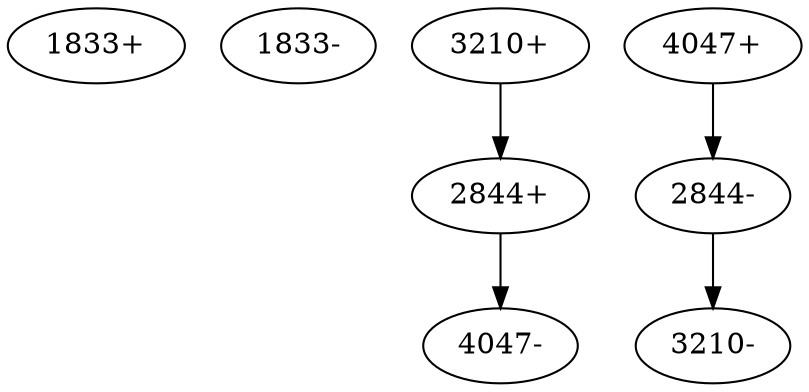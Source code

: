 digraph adj {
graph [k=40]
edge [d=-39]
"1833+" [l=214]
"1833-" [l=214]
"2844+" [l=253]
"2844-" [l=253]
"3210+" [l=327]
"3210-" [l=327]
"4047+" [l=1568]
"4047-" [l=1568]
"2844+" -> "4047-" [d=276 e=58.9 n=1]
"2844-" -> "3210-" [d=259 e=58.9 n=1]
"3210+" -> "2844+" [d=259 e=58.9 n=1]
"4047+" -> "2844-" [d=276 e=58.9 n=1]
}
